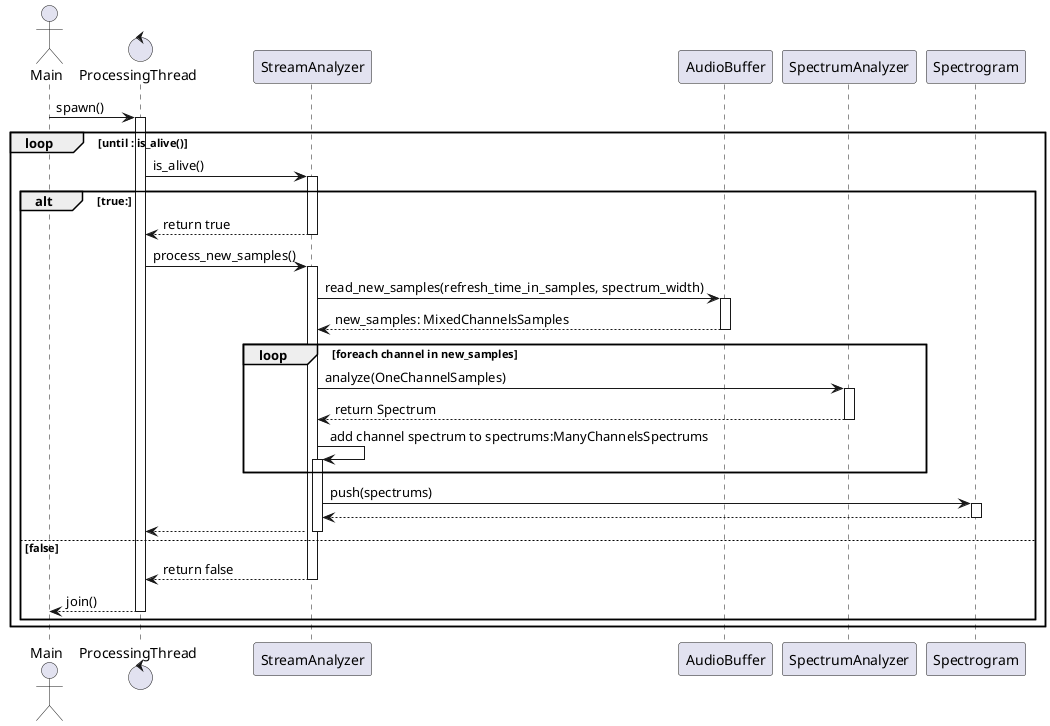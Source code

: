 @startuml "processing new samples"
autoactivate on

actor Main
control ProcessingThread as Thread

Main -> Thread : spawn()
loop until : is_alive()
    Thread -> StreamAnalyzer : is_alive()
    alt true:
        Thread <-- StreamAnalyzer : return true
        Thread -> StreamAnalyzer : process_new_samples()
        StreamAnalyzer -> AudioBuffer : read_new_samples(refresh_time_in_samples, spectrum_width)
        StreamAnalyzer <-- AudioBuffer : new_samples: MixedChannelsSamples

        loop foreach channel in new_samples
        StreamAnalyzer -> SpectrumAnalyzer : analyze(OneChannelSamples)
        StreamAnalyzer <-- SpectrumAnalyzer : return Spectrum
        StreamAnalyzer -> StreamAnalyzer : add channel spectrum to spectrums:ManyChannelsSpectrums
        end

        StreamAnalyzer -> Spectrogram : push(spectrums)
        StreamAnalyzer <-- Spectrogram

        Thread <-- StreamAnalyzer
    else false
        Thread <-- StreamAnalyzer : return false
        Main <-- Thread : join()
    end
end



@enduml
